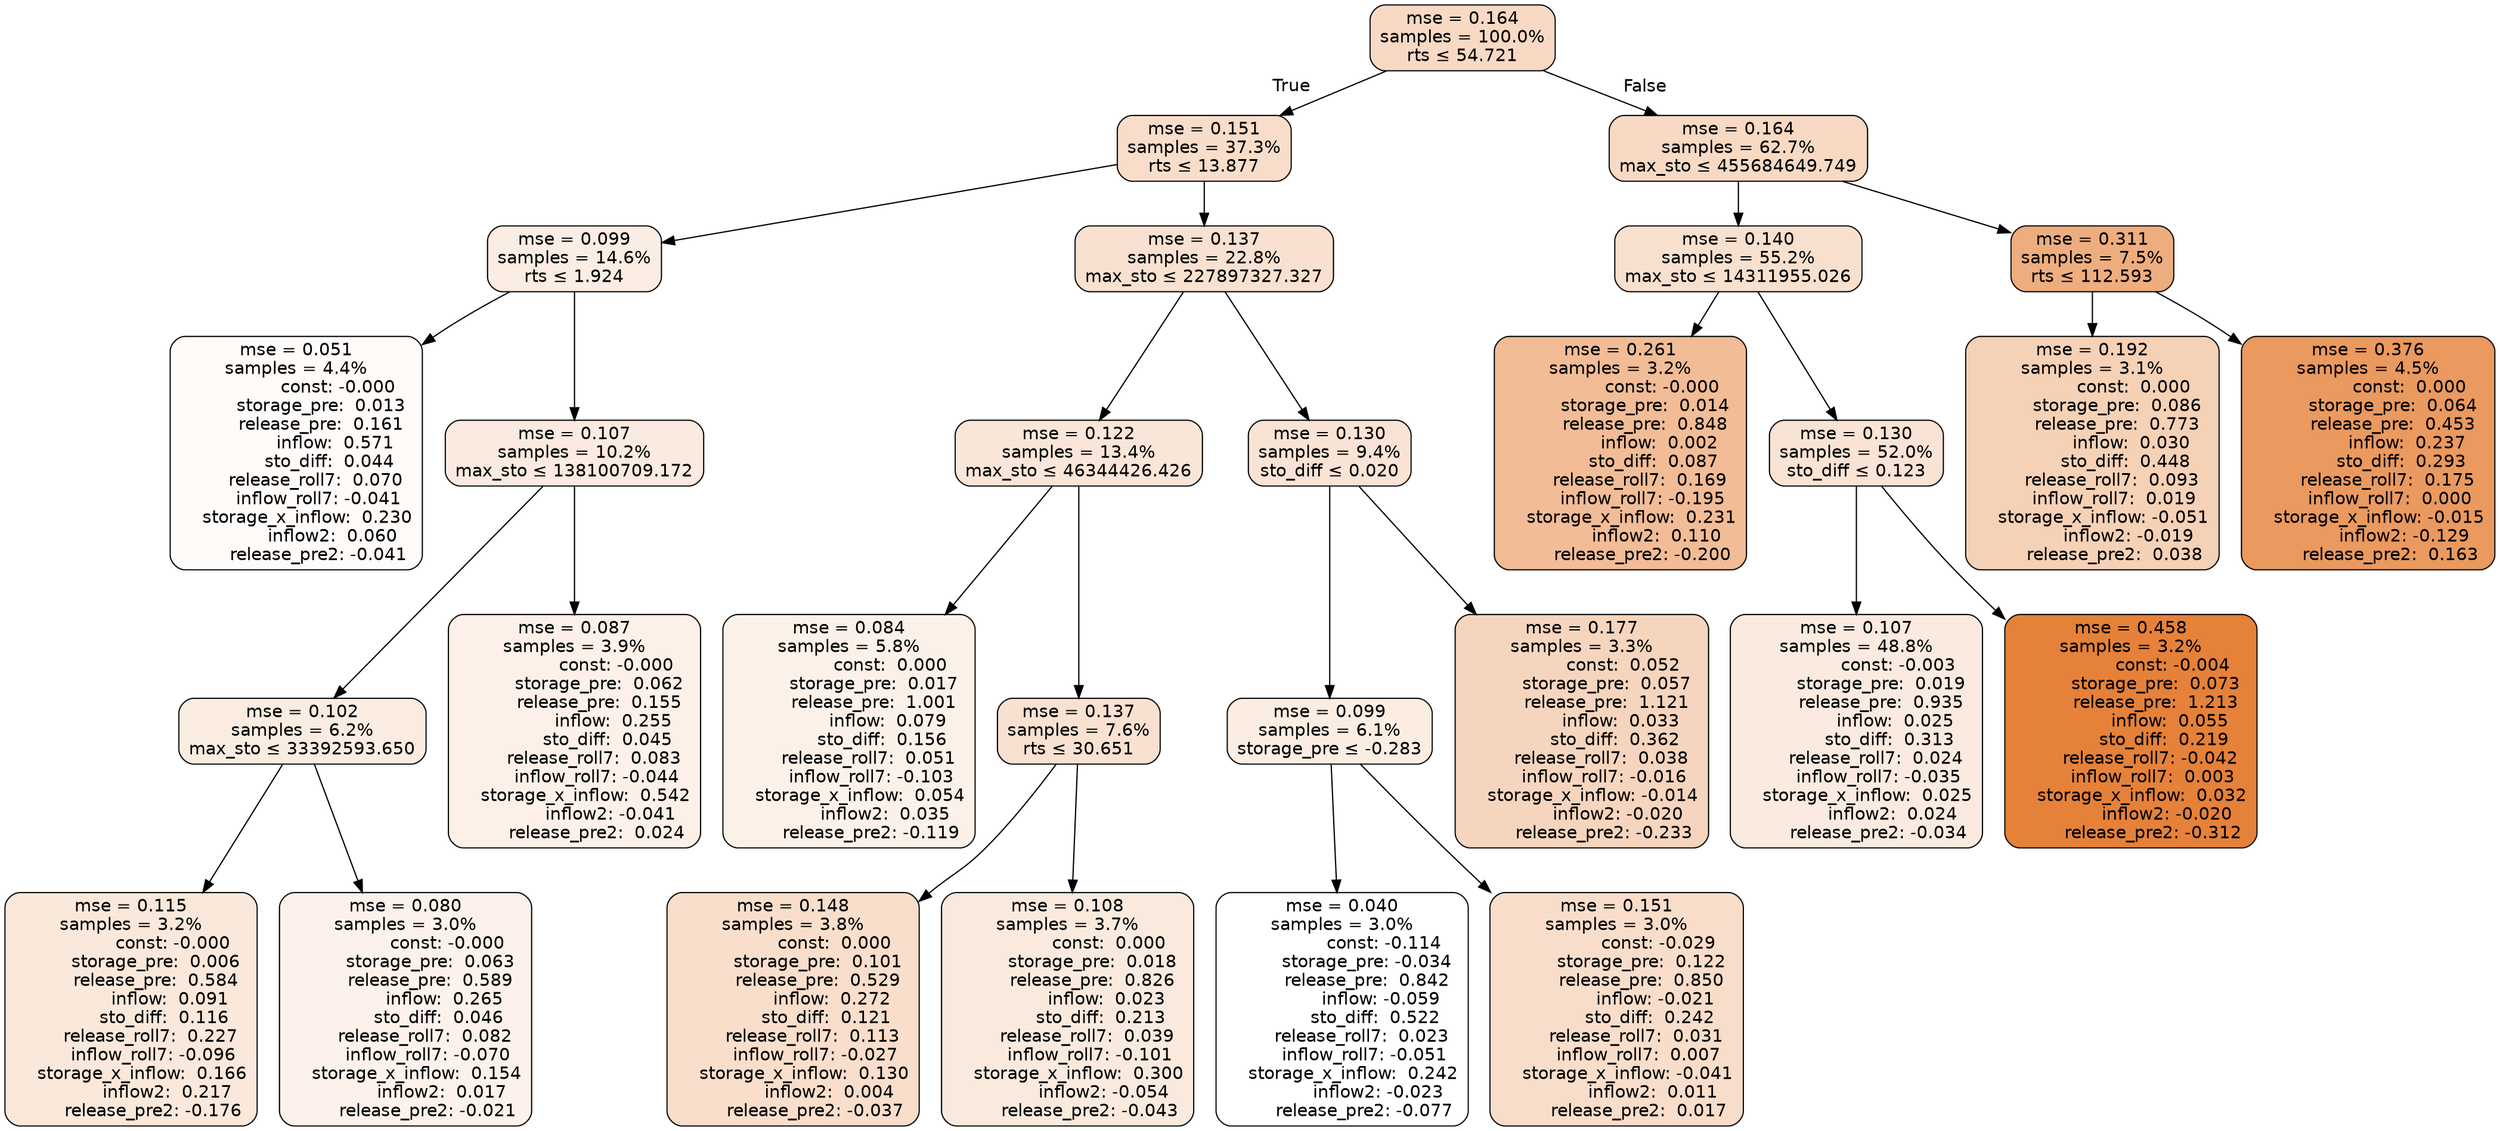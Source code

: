 digraph tree {
bgcolor="transparent"
node [shape=rectangle, style="filled, rounded", color="black", fontname=helvetica] ;
edge [fontname=helvetica] ;
	"0" [label="mse = 0.164
samples = 100.0%
rts &le; 54.721", fillcolor="#f7d9c4"]
	"1" [label="mse = 0.151
samples = 37.3%
rts &le; 13.877", fillcolor="#f8ddca"]
	"2" [label="mse = 0.099
samples = 14.6%
rts &le; 1.924", fillcolor="#fbede3"]
	"3" [label="mse = 0.051
samples = 4.4%
               const: -0.000
         storage_pre:  0.013
         release_pre:  0.161
              inflow:  0.571
            sto_diff:  0.044
       release_roll7:  0.070
        inflow_roll7: -0.041
    storage_x_inflow:  0.230
             inflow2:  0.060
        release_pre2: -0.041", fillcolor="#fefbf9"]
	"4" [label="mse = 0.107
samples = 10.2%
max_sto &le; 138100709.172", fillcolor="#faeadf"]
	"5" [label="mse = 0.102
samples = 6.2%
max_sto &le; 33392593.650", fillcolor="#fbece1"]
	"6" [label="mse = 0.115
samples = 3.2%
               const: -0.000
         storage_pre:  0.006
         release_pre:  0.584
              inflow:  0.091
            sto_diff:  0.116
       release_roll7:  0.227
        inflow_roll7: -0.096
    storage_x_inflow:  0.166
             inflow2:  0.217
        release_pre2: -0.176", fillcolor="#fae8db"]
	"7" [label="mse = 0.080
samples = 3.0%
               const: -0.000
         storage_pre:  0.063
         release_pre:  0.589
              inflow:  0.265
            sto_diff:  0.046
       release_roll7:  0.082
        inflow_roll7: -0.070
    storage_x_inflow:  0.154
             inflow2:  0.017
        release_pre2: -0.021", fillcolor="#fcf2eb"]
	"8" [label="mse = 0.087
samples = 3.9%
               const: -0.000
         storage_pre:  0.062
         release_pre:  0.155
              inflow:  0.255
            sto_diff:  0.045
       release_roll7:  0.083
        inflow_roll7: -0.044
    storage_x_inflow:  0.542
             inflow2: -0.041
        release_pre2:  0.024", fillcolor="#fcf0e8"]
	"9" [label="mse = 0.137
samples = 22.8%
max_sto &le; 227897327.327", fillcolor="#f8e1d0"]
	"10" [label="mse = 0.122
samples = 13.4%
max_sto &le; 46344426.426", fillcolor="#f9e6d8"]
	"11" [label="mse = 0.084
samples = 5.8%
               const:  0.000
         storage_pre:  0.017
         release_pre:  1.001
              inflow:  0.079
            sto_diff:  0.156
       release_roll7:  0.051
        inflow_roll7: -0.103
    storage_x_inflow:  0.054
             inflow2:  0.035
        release_pre2: -0.119", fillcolor="#fcf1e9"]
	"12" [label="mse = 0.137
samples = 7.6%
rts &le; 30.651", fillcolor="#f8e1d1"]
	"13" [label="mse = 0.148
samples = 3.8%
               const:  0.000
         storage_pre:  0.101
         release_pre:  0.529
              inflow:  0.272
            sto_diff:  0.121
       release_roll7:  0.113
        inflow_roll7: -0.027
    storage_x_inflow:  0.130
             inflow2:  0.004
        release_pre2: -0.037", fillcolor="#f8decb"]
	"14" [label="mse = 0.108
samples = 3.7%
               const:  0.000
         storage_pre:  0.018
         release_pre:  0.826
              inflow:  0.023
            sto_diff:  0.213
       release_roll7:  0.039
        inflow_roll7: -0.101
    storage_x_inflow:  0.300
             inflow2: -0.054
        release_pre2: -0.043", fillcolor="#faeade"]
	"15" [label="mse = 0.130
samples = 9.4%
sto_diff &le; 0.020", fillcolor="#f9e3d4"]
	"16" [label="mse = 0.099
samples = 6.1%
storage_pre &le; -0.283", fillcolor="#fbede2"]
	"17" [label="mse = 0.040
samples = 3.0%
               const: -0.114
         storage_pre: -0.034
         release_pre:  0.842
              inflow: -0.059
            sto_diff:  0.522
       release_roll7:  0.023
        inflow_roll7: -0.051
    storage_x_inflow:  0.242
             inflow2: -0.023
        release_pre2: -0.077", fillcolor="#ffffff"]
	"18" [label="mse = 0.151
samples = 3.0%
               const: -0.029
         storage_pre:  0.122
         release_pre:  0.850
              inflow: -0.021
            sto_diff:  0.242
       release_roll7:  0.031
        inflow_roll7:  0.007
    storage_x_inflow: -0.041
             inflow2:  0.011
        release_pre2:  0.017", fillcolor="#f8ddca"]
	"19" [label="mse = 0.177
samples = 3.3%
               const:  0.052
         storage_pre:  0.057
         release_pre:  1.121
              inflow:  0.033
            sto_diff:  0.362
       release_roll7:  0.038
        inflow_roll7: -0.016
    storage_x_inflow: -0.014
             inflow2: -0.020
        release_pre2: -0.233", fillcolor="#f6d5be"]
	"20" [label="mse = 0.164
samples = 62.7%
max_sto &le; 455684649.749", fillcolor="#f7d9c4"]
	"21" [label="mse = 0.140
samples = 55.2%
max_sto &le; 14311955.026", fillcolor="#f8e0cf"]
	"22" [label="mse = 0.261
samples = 3.2%
               const: -0.000
         storage_pre:  0.014
         release_pre:  0.848
              inflow:  0.002
            sto_diff:  0.087
       release_roll7:  0.169
        inflow_roll7: -0.195
    storage_x_inflow:  0.231
             inflow2:  0.110
        release_pre2: -0.200", fillcolor="#f1bc96"]
	"23" [label="mse = 0.130
samples = 52.0%
sto_diff &le; 0.123", fillcolor="#f9e3d4"]
	"24" [label="mse = 0.107
samples = 48.8%
               const: -0.003
         storage_pre:  0.019
         release_pre:  0.935
              inflow:  0.025
            sto_diff:  0.313
       release_roll7:  0.024
        inflow_roll7: -0.035
    storage_x_inflow:  0.025
             inflow2:  0.024
        release_pre2: -0.034", fillcolor="#faeadf"]
	"25" [label="mse = 0.458
samples = 3.2%
               const: -0.004
         storage_pre:  0.073
         release_pre:  1.213
              inflow:  0.055
            sto_diff:  0.219
       release_roll7: -0.042
        inflow_roll7:  0.003
    storage_x_inflow:  0.032
             inflow2: -0.020
        release_pre2: -0.312", fillcolor="#e58139"]
	"26" [label="mse = 0.311
samples = 7.5%
rts &le; 112.593", fillcolor="#eead7e"]
	"27" [label="mse = 0.192
samples = 3.1%
               const:  0.000
         storage_pre:  0.086
         release_pre:  0.773
              inflow:  0.030
            sto_diff:  0.448
       release_roll7:  0.093
        inflow_roll7:  0.019
    storage_x_inflow: -0.051
             inflow2: -0.019
        release_pre2:  0.038", fillcolor="#f5d1b6"]
	"28" [label="mse = 0.376
samples = 4.5%
               const:  0.000
         storage_pre:  0.064
         release_pre:  0.453
              inflow:  0.237
            sto_diff:  0.293
       release_roll7:  0.175
        inflow_roll7:  0.000
    storage_x_inflow: -0.015
             inflow2: -0.129
        release_pre2:  0.163", fillcolor="#ea995f"]

	"0" -> "1" [labeldistance=2.5, labelangle=45, headlabel="True"]
	"1" -> "2"
	"2" -> "3"
	"2" -> "4"
	"4" -> "5"
	"5" -> "6"
	"5" -> "7"
	"4" -> "8"
	"1" -> "9"
	"9" -> "10"
	"10" -> "11"
	"10" -> "12"
	"12" -> "13"
	"12" -> "14"
	"9" -> "15"
	"15" -> "16"
	"16" -> "17"
	"16" -> "18"
	"15" -> "19"
	"0" -> "20" [labeldistance=2.5, labelangle=-45, headlabel="False"]
	"20" -> "21"
	"21" -> "22"
	"21" -> "23"
	"23" -> "24"
	"23" -> "25"
	"20" -> "26"
	"26" -> "27"
	"26" -> "28"
}

